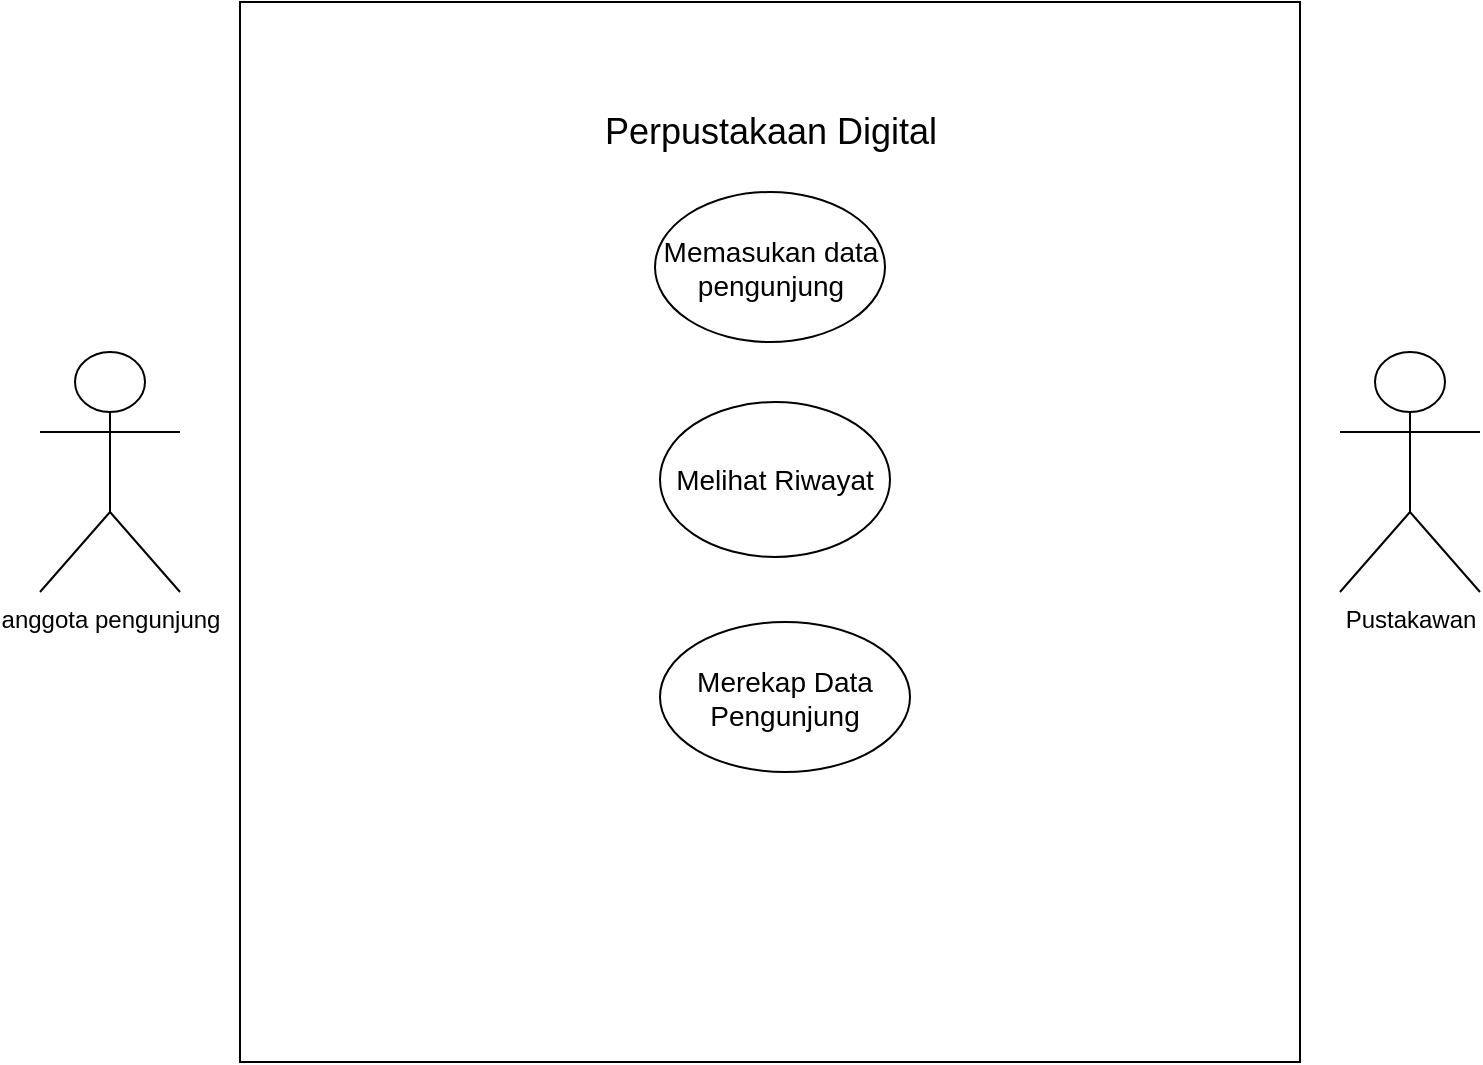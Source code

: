 <mxfile version="22.0.1" type="github">
  <diagram name="Page-1" id="YYRPqTuLn1ylkagVdyue">
    <mxGraphModel dx="969" dy="530" grid="1" gridSize="10" guides="1" tooltips="1" connect="1" arrows="1" fold="1" page="1" pageScale="1" pageWidth="850" pageHeight="1100" math="0" shadow="0">
      <root>
        <mxCell id="0" />
        <mxCell id="1" parent="0" />
        <mxCell id="H_REwF4HqU3ZycA_Lh0G-1" value="anggota pengunjung" style="shape=umlActor;verticalLabelPosition=bottom;verticalAlign=top;html=1;outlineConnect=0;" vertex="1" parent="1">
          <mxGeometry x="40" y="215" width="70" height="120" as="geometry" />
        </mxCell>
        <mxCell id="H_REwF4HqU3ZycA_Lh0G-2" value="" style="whiteSpace=wrap;html=1;aspect=fixed;" vertex="1" parent="1">
          <mxGeometry x="140" y="40" width="530" height="530" as="geometry" />
        </mxCell>
        <mxCell id="H_REwF4HqU3ZycA_Lh0G-4" value="Pustakawan" style="shape=umlActor;verticalLabelPosition=bottom;verticalAlign=top;html=1;outlineConnect=0;" vertex="1" parent="1">
          <mxGeometry x="690" y="215" width="70" height="120" as="geometry" />
        </mxCell>
        <mxCell id="H_REwF4HqU3ZycA_Lh0G-5" value="&lt;font style=&quot;font-size: 14px;&quot;&gt;Memasukan data pengunjung&lt;/font&gt;" style="ellipse;whiteSpace=wrap;html=1;" vertex="1" parent="1">
          <mxGeometry x="347.5" y="135" width="115" height="75" as="geometry" />
        </mxCell>
        <mxCell id="H_REwF4HqU3ZycA_Lh0G-6" value="&lt;font style=&quot;font-size: 18px;&quot;&gt;Perpustakaan Digital&lt;/font&gt;" style="text;html=1;strokeColor=none;fillColor=none;align=center;verticalAlign=middle;whiteSpace=wrap;rounded=0;" vertex="1" parent="1">
          <mxGeometry x="307.5" y="90" width="195" height="30" as="geometry" />
        </mxCell>
        <mxCell id="H_REwF4HqU3ZycA_Lh0G-7" value="&lt;span style=&quot;font-size: 14px;&quot;&gt;Melihat Riwayat&lt;/span&gt;" style="ellipse;whiteSpace=wrap;html=1;" vertex="1" parent="1">
          <mxGeometry x="350" y="240" width="115" height="77.5" as="geometry" />
        </mxCell>
        <mxCell id="H_REwF4HqU3ZycA_Lh0G-8" value="&lt;span style=&quot;font-size: 14px;&quot;&gt;Merekap Data Pengunjung&lt;/span&gt;" style="ellipse;whiteSpace=wrap;html=1;" vertex="1" parent="1">
          <mxGeometry x="350" y="350" width="125" height="75" as="geometry" />
        </mxCell>
      </root>
    </mxGraphModel>
  </diagram>
</mxfile>
